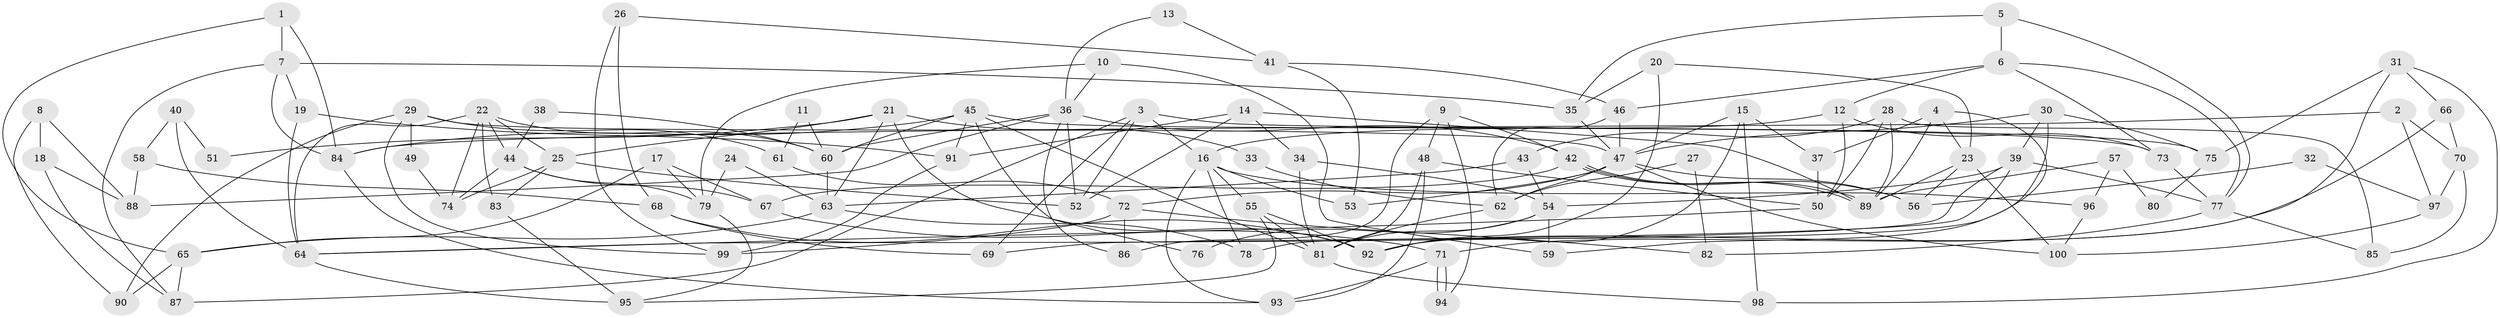 // Generated by graph-tools (version 1.1) at 2025/11/02/21/25 10:11:14]
// undirected, 100 vertices, 200 edges
graph export_dot {
graph [start="1"]
  node [color=gray90,style=filled];
  1;
  2;
  3;
  4;
  5;
  6;
  7;
  8;
  9;
  10;
  11;
  12;
  13;
  14;
  15;
  16;
  17;
  18;
  19;
  20;
  21;
  22;
  23;
  24;
  25;
  26;
  27;
  28;
  29;
  30;
  31;
  32;
  33;
  34;
  35;
  36;
  37;
  38;
  39;
  40;
  41;
  42;
  43;
  44;
  45;
  46;
  47;
  48;
  49;
  50;
  51;
  52;
  53;
  54;
  55;
  56;
  57;
  58;
  59;
  60;
  61;
  62;
  63;
  64;
  65;
  66;
  67;
  68;
  69;
  70;
  71;
  72;
  73;
  74;
  75;
  76;
  77;
  78;
  79;
  80;
  81;
  82;
  83;
  84;
  85;
  86;
  87;
  88;
  89;
  90;
  91;
  92;
  93;
  94;
  95;
  96;
  97;
  98;
  99;
  100;
  1 -- 65;
  1 -- 84;
  1 -- 7;
  2 -- 84;
  2 -- 70;
  2 -- 97;
  3 -- 75;
  3 -- 52;
  3 -- 16;
  3 -- 69;
  3 -- 87;
  4 -- 37;
  4 -- 59;
  4 -- 23;
  4 -- 89;
  5 -- 77;
  5 -- 35;
  5 -- 6;
  6 -- 77;
  6 -- 12;
  6 -- 46;
  6 -- 73;
  7 -- 84;
  7 -- 19;
  7 -- 35;
  7 -- 87;
  8 -- 90;
  8 -- 88;
  8 -- 18;
  9 -- 48;
  9 -- 86;
  9 -- 42;
  9 -- 94;
  10 -- 79;
  10 -- 36;
  10 -- 59;
  11 -- 61;
  11 -- 60;
  12 -- 50;
  12 -- 16;
  12 -- 73;
  13 -- 36;
  13 -- 41;
  14 -- 89;
  14 -- 91;
  14 -- 34;
  14 -- 52;
  15 -- 47;
  15 -- 92;
  15 -- 37;
  15 -- 98;
  16 -- 53;
  16 -- 55;
  16 -- 78;
  16 -- 93;
  16 -- 96;
  17 -- 79;
  17 -- 67;
  17 -- 65;
  18 -- 87;
  18 -- 88;
  19 -- 64;
  19 -- 91;
  20 -- 23;
  20 -- 35;
  20 -- 92;
  21 -- 25;
  21 -- 63;
  21 -- 33;
  21 -- 51;
  21 -- 92;
  22 -- 64;
  22 -- 74;
  22 -- 25;
  22 -- 44;
  22 -- 60;
  22 -- 83;
  23 -- 89;
  23 -- 56;
  23 -- 100;
  24 -- 79;
  24 -- 63;
  25 -- 52;
  25 -- 74;
  25 -- 83;
  26 -- 41;
  26 -- 68;
  26 -- 99;
  27 -- 62;
  27 -- 82;
  28 -- 43;
  28 -- 89;
  28 -- 50;
  28 -- 85;
  29 -- 47;
  29 -- 99;
  29 -- 49;
  29 -- 61;
  29 -- 90;
  30 -- 78;
  30 -- 47;
  30 -- 39;
  30 -- 75;
  31 -- 98;
  31 -- 71;
  31 -- 66;
  31 -- 75;
  32 -- 97;
  32 -- 56;
  33 -- 62;
  34 -- 81;
  34 -- 54;
  35 -- 47;
  36 -- 60;
  36 -- 42;
  36 -- 52;
  36 -- 86;
  36 -- 88;
  37 -- 50;
  38 -- 60;
  38 -- 44;
  39 -- 54;
  39 -- 64;
  39 -- 69;
  39 -- 77;
  40 -- 64;
  40 -- 58;
  40 -- 51;
  41 -- 46;
  41 -- 53;
  42 -- 89;
  42 -- 89;
  42 -- 56;
  42 -- 67;
  43 -- 63;
  43 -- 54;
  44 -- 67;
  44 -- 74;
  44 -- 79;
  45 -- 81;
  45 -- 73;
  45 -- 60;
  45 -- 76;
  45 -- 84;
  45 -- 91;
  46 -- 47;
  46 -- 62;
  47 -- 56;
  47 -- 100;
  47 -- 53;
  47 -- 62;
  47 -- 72;
  48 -- 50;
  48 -- 81;
  48 -- 93;
  49 -- 74;
  50 -- 64;
  54 -- 81;
  54 -- 59;
  54 -- 76;
  55 -- 92;
  55 -- 81;
  55 -- 95;
  57 -- 96;
  57 -- 89;
  57 -- 80;
  58 -- 68;
  58 -- 88;
  60 -- 63;
  61 -- 72;
  62 -- 81;
  63 -- 65;
  63 -- 78;
  64 -- 95;
  65 -- 87;
  65 -- 90;
  66 -- 92;
  66 -- 70;
  67 -- 71;
  68 -- 69;
  68 -- 92;
  70 -- 85;
  70 -- 97;
  71 -- 94;
  71 -- 94;
  71 -- 93;
  72 -- 99;
  72 -- 82;
  72 -- 86;
  73 -- 77;
  75 -- 80;
  77 -- 82;
  77 -- 85;
  79 -- 95;
  81 -- 98;
  83 -- 95;
  84 -- 93;
  91 -- 99;
  96 -- 100;
  97 -- 100;
}
